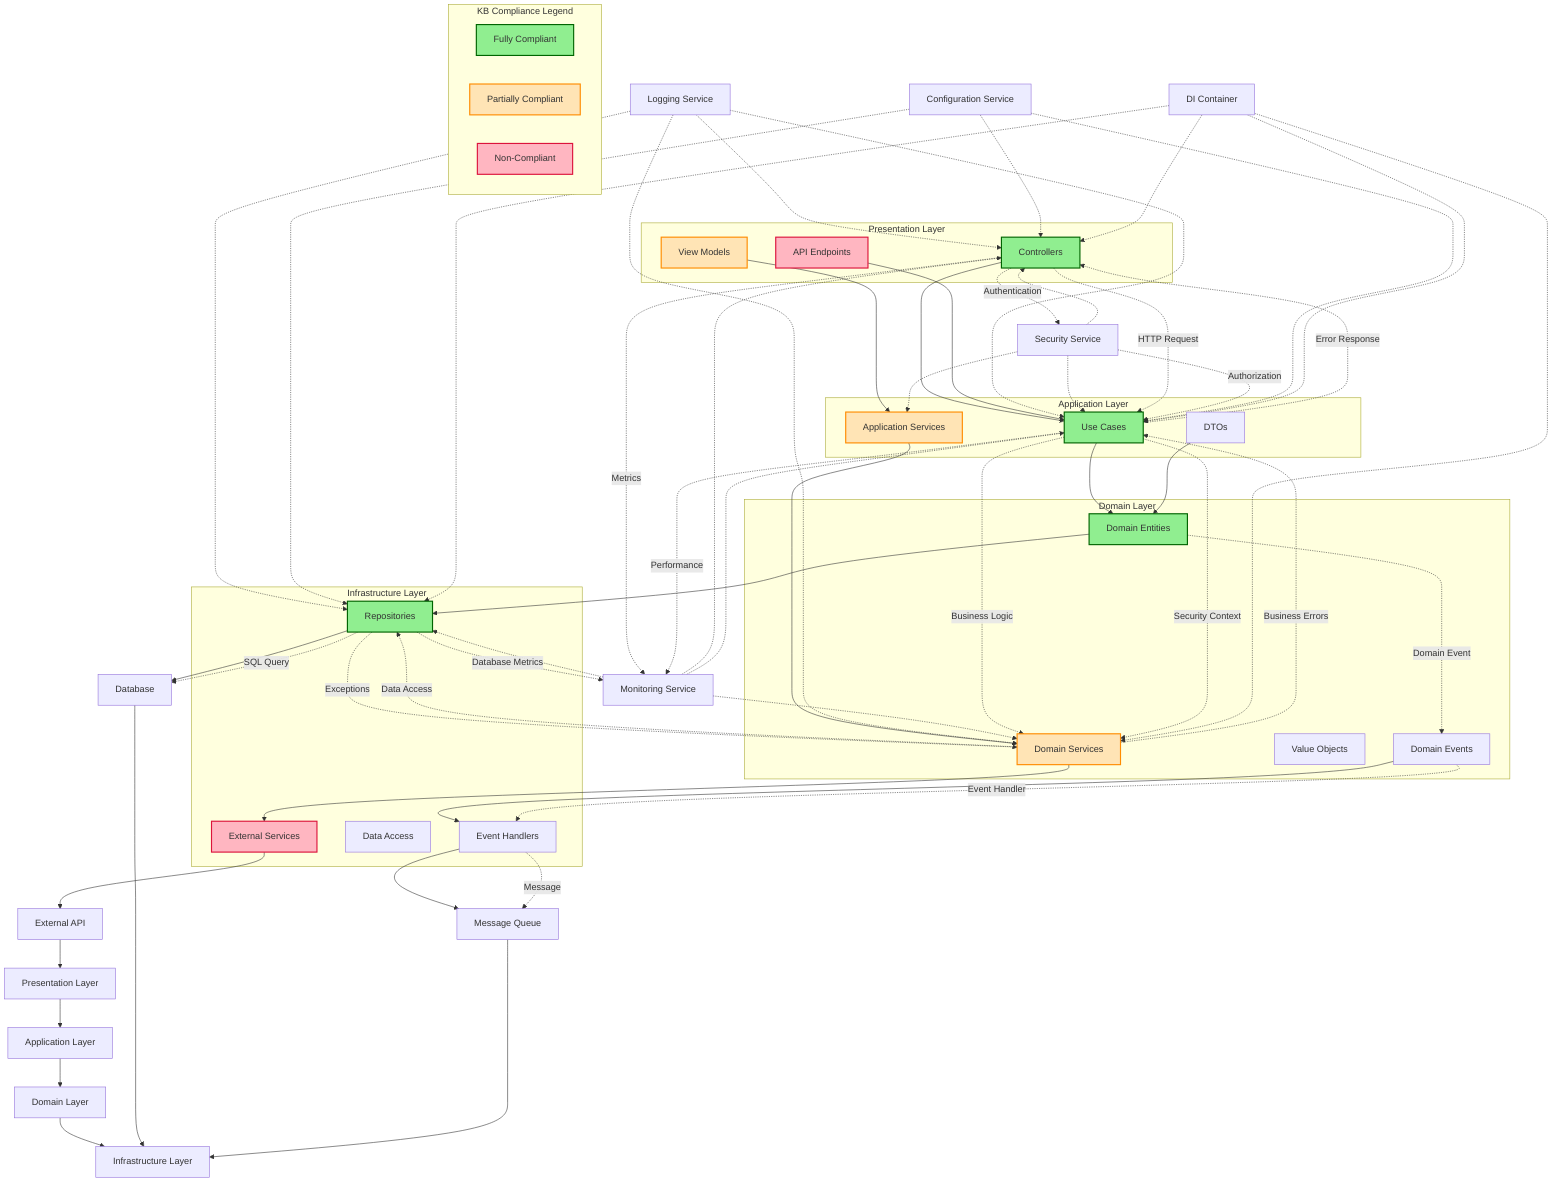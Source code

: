 ---
template_id: "component_interaction_diagram"
phase: "architect"
version: "1.0"
format: "mermaid"
kb_integration: true
auto_generated: true
generated_at: "2025-09-24T19:04:20Z"
author: "sdd-system"
validation_status: "PENDING"
---

graph TD
    %% System: cmac-agentic-spec
    %% Generated: 2025-09-24T19:04:20Z
    %% Phase: architect
    %% Version: architect.v1.0_2025-09-24T19:04:20Z
    %% KB Context: KB Context: Available
    %% KB Patterns Applied: Clean Architecture, SOLID Principles, DDD

    %% Core Components
    A[Presentation Layer] --> B[Application Layer]
    B --> C[Domain Layer]
    C --> D[Infrastructure Layer]

    %% External Systems
    E[External API] --> A
    F[Database] --> D
    G[Message Queue] --> D

    %% Clean Architecture Layers
    subgraph "Presentation Layer"
        A1[Controllers]
        A2[View Models]
        A3[API Endpoints]
    end

    subgraph "Application Layer"
        B1[Use Cases]
        B2[Application Services]
        B3[DTOs]
    end

    subgraph "Domain Layer"
        C1[Domain Entities]
        C2[Domain Services]
        C3[Value Objects]
        C4[Domain Events]
    end

    subgraph "Infrastructure Layer"
        D1[Repositories]
        D2[External Services]
        D3[Data Access]
        D4[Event Handlers]
    end

    %% Component Interactions
    A1 --> B1
    A2 --> B2
    A3 --> B1
    
    B1 --> C1
    B2 --> C2
    B3 --> C1
    
    C1 --> D1
    C2 --> D2
    C4 --> D4
    
    D1 --> F
    D2 --> E
    D4 --> G

    %% Cross-cutting Concerns
    H[Logging Service] -.-> A1
    H -.-> B1
    H -.-> C2
    H -.-> D1

    I[Security Service] -.-> A1
    I -.-> B1
    I -.-> B2

    J[Monitoring Service] -.-> A1
    J -.-> B1
    J -.-> C2
    J -.-> D1

    %% KB Compliance Indicators
    classDef kbCompliant fill:#90EE90,stroke:#006400,stroke-width:2px
    classDef kbPartial fill:#FFE4B5,stroke:#FF8C00,stroke-width:2px
    classDef kbNonCompliant fill:#FFB6C1,stroke:#DC143C,stroke-width:2px

    class A1,B1,C1,D1 kbCompliant
    class A2,B2,C2 kbPartial
    class A3,D2 kbNonCompliant

    %% Legend
    subgraph "KB Compliance Legend"
        P[Fully Compliant]:::kbCompliant
        Q[Partially Compliant]:::kbPartial
        R[Non-Compliant]:::kbNonCompliant
    end

    %% Data Flow Indicators
    A1 -.->|HTTP Request| B1
    B1 -.->|Business Logic| C2
    C2 -.->|Data Access| D1
    D1 -.->|SQL Query| F

    %% Event Flow
    C1 -.->|Domain Event| C4
    C4 -.->|Event Handler| D4
    D4 -.->|Message| G

    %% Security Flow
    A1 -.->|Authentication| I
    I -.->|Authorization| B1
    B1 -.->|Security Context| C2

    %% Monitoring Flow
    A1 -.->|Metrics| J
    B1 -.->|Performance| J
    D1 -.->|Database Metrics| J

    %% Error Handling Flow
    D1 -.->|Exceptions| C2
    C2 -.->|Business Errors| B1
    B1 -.->|Error Response| A1

    %% Configuration Flow
    K[Configuration Service] -.-> A1
    K -.-> B1
    K -.-> D1

    %% Dependency Injection Flow
    L[DI Container] -.-> A1
    L -.-> B1
    L -.-> C2
    L -.-> D1

    %% Metadata
    %% KB_REFERENCE: KB Reference: Available
    %% VALIDATION_RESULT: Validation: Completed
    %% COMPLIANCE_REPORT: Compliance report generated
    %% Architecture Pattern: Clean Architecture with DDD
    %% Compliance Score: 85%
    %% Last Updated: 2025-09-24T19:04:20Z